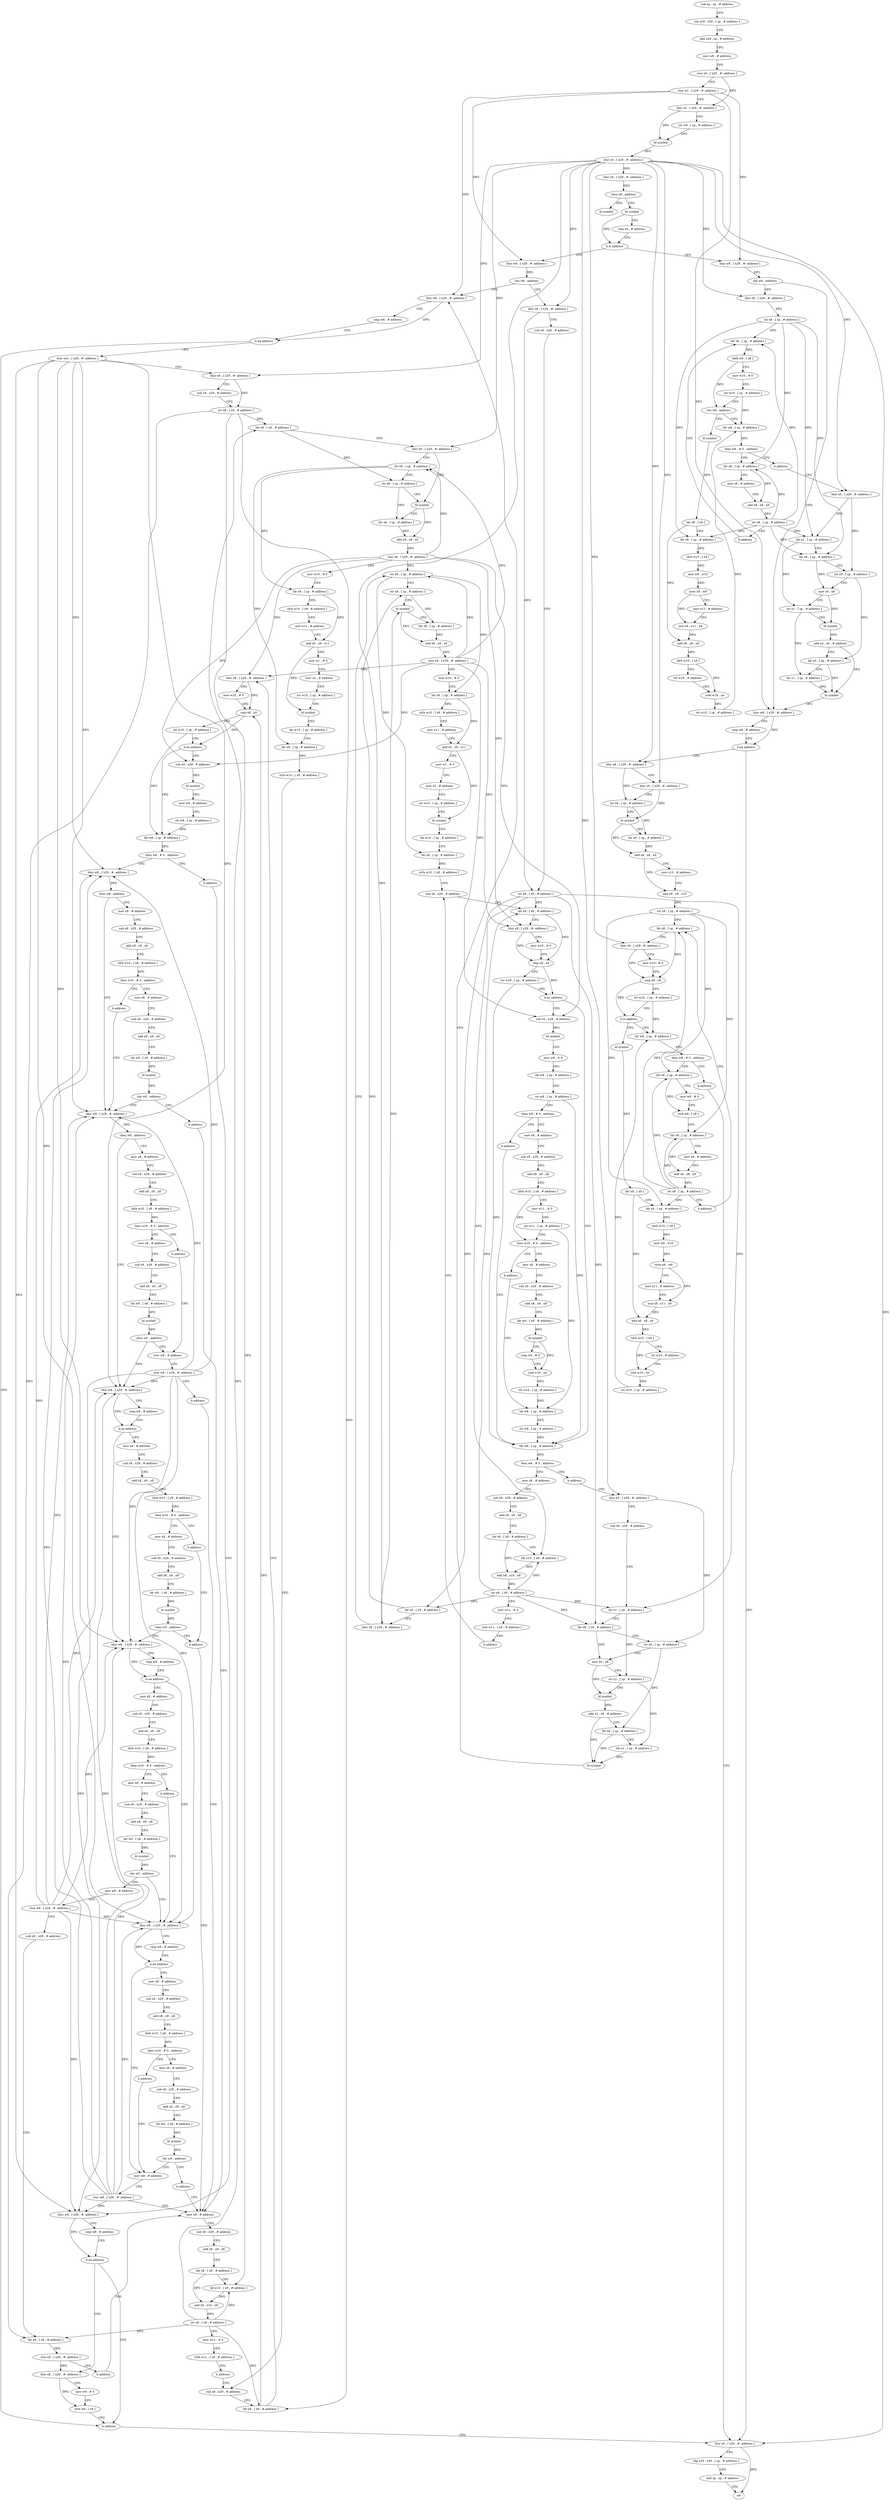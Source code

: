digraph "func" {
"4301944" [label = "sub sp , sp , # address" ]
"4301948" [label = "stp x29 , x30 , [ sp , # address ]" ]
"4301952" [label = "add x29 , sp , # address" ]
"4301956" [label = "mov w8 , # address" ]
"4301960" [label = "stur x0 , [ x29 , #- address ]" ]
"4301964" [label = "stur w1 , [ x29 , #- address ]" ]
"4301968" [label = "ldur x0 , [ x29 , #- address ]" ]
"4301972" [label = "str w8 , [ sp , # address ]" ]
"4301976" [label = "bl symbol" ]
"4301980" [label = "stur x0 , [ x29 , #- address ]" ]
"4301984" [label = "ldur x9 , [ x29 , #- address ]" ]
"4301988" [label = "cbnz x9 , address" ]
"4301996" [label = "bl symbol" ]
"4301992" [label = "bl symbol" ]
"4302000" [label = "cmp x0 , # address" ]
"4302004" [label = "b.ls address" ]
"4302916" [label = "ldur w8 , [ x29 , #- address ]" ]
"4302008" [label = "ldur w8 , [ x29 , #- address ]" ]
"4302920" [label = "cbz w8 , address" ]
"4303080" [label = "ldur w8 , [ x29 , #- address ]" ]
"4302924" [label = "ldur x8 , [ x29 , #- address ]" ]
"4302012" [label = "cbz w8 , address" ]
"4302336" [label = "ldur w8 , [ x29 , #- address ]" ]
"4302016" [label = "ldur x8 , [ x29 , #- address ]" ]
"4303084" [label = "cmp w8 , # address" ]
"4303088" [label = "b.eq address" ]
"4303248" [label = "ldur x0 , [ x29 , #- address ]" ]
"4303092" [label = "ldur x8 , [ x29 , #- address ]" ]
"4302928" [label = "str x8 , [ sp , # address ]" ]
"4302932" [label = "ldr x8 , [ sp , # address ]" ]
"4302340" [label = "cmp w8 , # address" ]
"4302344" [label = "b.eq address" ]
"4302912" [label = "b address" ]
"4302348" [label = "stur wzr , [ x29 , #- address ]" ]
"4302020" [label = "sub x9 , x29 , # address" ]
"4302024" [label = "str x8 , [ x9 , # address ]" ]
"4302028" [label = "ldr x8 , [ x9 , # address ]" ]
"4302032" [label = "ldur x0 , [ x29 , #- address ]" ]
"4302036" [label = "str x9 , [ sp , # address ]" ]
"4302040" [label = "str x8 , [ sp , # address ]" ]
"4302044" [label = "bl symbol" ]
"4302048" [label = "ldr x8 , [ sp , # address ]" ]
"4302052" [label = "add x9 , x8 , x0" ]
"4302056" [label = "stur x9 , [ x29 , #- address ]" ]
"4302060" [label = "mov w10 , # 0" ]
"4302064" [label = "ldr x9 , [ sp , # address ]" ]
"4302068" [label = "strb w10 , [ x9 , # address ]" ]
"4302072" [label = "mov x11 , # address" ]
"4302076" [label = "add x0 , x9 , x11" ]
"4302080" [label = "mov w1 , # 0" ]
"4302084" [label = "mov x2 , # address" ]
"4302088" [label = "str w10 , [ sp , # address ]" ]
"4302092" [label = "bl symbol" ]
"4302096" [label = "ldr w10 , [ sp , # address ]" ]
"4302100" [label = "ldr x8 , [ sp , # address ]" ]
"4302104" [label = "strb w10 , [ x8 , # address ]" ]
"4302108" [label = "sub x8 , x29 , # address" ]
"4303252" [label = "ldp x29 , x30 , [ sp , # address ]" ]
"4303256" [label = "add sp , sp , # address" ]
"4303260" [label = "ret" ]
"4303096" [label = "ldur x0 , [ x29 , #- address ]" ]
"4303100" [label = "str x8 , [ sp , # address ]" ]
"4303104" [label = "bl symbol" ]
"4303108" [label = "ldr x8 , [ sp , # address ]" ]
"4303112" [label = "add x9 , x8 , x0" ]
"4303116" [label = "mov x10 , # address" ]
"4303120" [label = "add x9 , x9 , x10" ]
"4303124" [label = "str x9 , [ sp , # address ]" ]
"4303128" [label = "ldr x8 , [ sp , # address ]" ]
"4303004" [label = "ldr w8 , [ sp , # address ]" ]
"4303008" [label = "tbnz w8 , # 0 , address" ]
"4303016" [label = "ldr x8 , [ sp , # address ]" ]
"4303012" [label = "b address" ]
"4302952" [label = "bl symbol" ]
"4302956" [label = "ldr x8 , [ x0 ]" ]
"4302960" [label = "ldr x9 , [ sp , # address ]" ]
"4302964" [label = "ldrb w10 , [ x9 ]" ]
"4302968" [label = "mov w9 , w10" ]
"4302972" [label = "sxtw x9 , w9" ]
"4302976" [label = "mov x11 , # address" ]
"4302980" [label = "mul x9 , x11 , x9" ]
"4302984" [label = "add x8 , x8 , x9" ]
"4302988" [label = "ldrh w10 , [ x8 ]" ]
"4302992" [label = "tst w10 , # address" ]
"4302996" [label = "cset w10 , ne" ]
"4303000" [label = "str w10 , [ sp , # address ]" ]
"4302352" [label = "ldur x8 , [ x29 , #- address ]" ]
"4302356" [label = "sub x9 , x29 , # address" ]
"4302360" [label = "str x8 , [ x9 , # address ]" ]
"4302364" [label = "ldr x8 , [ x9 , # address ]" ]
"4302368" [label = "ldur x0 , [ x29 , #- address ]" ]
"4302372" [label = "str x9 , [ sp , # address ]" ]
"4302376" [label = "str x8 , [ sp , # address ]" ]
"4302380" [label = "bl symbol" ]
"4302384" [label = "ldr x8 , [ sp , # address ]" ]
"4302388" [label = "add x9 , x8 , x0" ]
"4302392" [label = "stur x9 , [ x29 , #- address ]" ]
"4302396" [label = "mov w10 , # 0" ]
"4302400" [label = "ldr x9 , [ sp , # address ]" ]
"4302404" [label = "strb w10 , [ x9 , # address ]" ]
"4302408" [label = "mov x11 , # address" ]
"4302412" [label = "add x0 , x9 , x11" ]
"4302416" [label = "mov w1 , # 0" ]
"4302420" [label = "mov x2 , # address" ]
"4302424" [label = "str w10 , [ sp , # address ]" ]
"4302428" [label = "bl symbol" ]
"4302432" [label = "ldr w10 , [ sp , # address ]" ]
"4302436" [label = "ldr x8 , [ sp , # address ]" ]
"4302440" [label = "strb w10 , [ x8 , # address ]" ]
"4302444" [label = "sub x8 , x29 , # address" ]
"4302236" [label = "ldr w8 , [ sp , # address ]" ]
"4302240" [label = "tbnz w8 , # 0 , address" ]
"4302248" [label = "mov x8 , # address" ]
"4302244" [label = "b address" ]
"4302136" [label = "sub x0 , x29 , # address" ]
"4302140" [label = "bl symbol" ]
"4302144" [label = "mov w8 , # 0" ]
"4302148" [label = "ldr w9 , [ sp , # address ]" ]
"4302152" [label = "str w8 , [ sp , # address ]" ]
"4302156" [label = "tbnz w9 , # 0 , address" ]
"4302164" [label = "mov x8 , # address" ]
"4302160" [label = "b address" ]
"4303204" [label = "ldr w8 , [ sp , # address ]" ]
"4303208" [label = "tbnz w8 , # 0 , address" ]
"4303216" [label = "ldr x8 , [ sp , # address ]" ]
"4303212" [label = "b address" ]
"4303152" [label = "bl symbol" ]
"4303156" [label = "ldr x8 , [ x0 ]" ]
"4303160" [label = "ldr x9 , [ sp , # address ]" ]
"4303164" [label = "ldrb w10 , [ x9 ]" ]
"4303168" [label = "mov w9 , w10" ]
"4303172" [label = "sxtw x9 , w9" ]
"4303176" [label = "mov x11 , # address" ]
"4303180" [label = "mul x9 , x11 , x9" ]
"4303184" [label = "add x8 , x8 , x9" ]
"4303188" [label = "ldrh w10 , [ x8 ]" ]
"4303192" [label = "tst w10 , # address" ]
"4303196" [label = "cset w10 , ne" ]
"4303200" [label = "str w10 , [ sp , # address ]" ]
"4303020" [label = "mov x9 , # address" ]
"4303024" [label = "add x8 , x8 , x9" ]
"4303028" [label = "str x8 , [ sp , # address ]" ]
"4303032" [label = "b address" ]
"4303036" [label = "ldur x0 , [ x29 , #- address ]" ]
"4302488" [label = "ldr w8 , [ sp , # address ]" ]
"4302492" [label = "tbnz w8 , # 0 , address" ]
"4302500" [label = "ldur w8 , [ x29 , #- address ]" ]
"4302496" [label = "b address" ]
"4302472" [label = "sub x0 , x29 , # address" ]
"4302476" [label = "bl symbol" ]
"4302480" [label = "mov w8 , # address" ]
"4302484" [label = "str w8 , [ sp , # address ]" ]
"4302252" [label = "sub x9 , x29 , # address" ]
"4302256" [label = "add x8 , x9 , x8" ]
"4302260" [label = "ldr x8 , [ x8 , # address ]" ]
"4302264" [label = "ldr x10 , [ x9 , # address ]" ]
"4302268" [label = "add x8 , x10 , x8" ]
"4302272" [label = "str x8 , [ x9 , # address ]" ]
"4302276" [label = "mov w11 , # 0" ]
"4302280" [label = "strb w11 , [ x9 , # address ]" ]
"4302284" [label = "b address" ]
"4302288" [label = "ldur x0 , [ x29 , #- address ]" ]
"4302168" [label = "sub x9 , x29 , # address" ]
"4302172" [label = "add x8 , x9 , x8" ]
"4302176" [label = "ldrb w10 , [ x8 , # address ]" ]
"4302180" [label = "mov w11 , # 0" ]
"4302184" [label = "str w11 , [ sp , # address ]" ]
"4302188" [label = "tbnz w10 , # 0 , address" ]
"4302196" [label = "mov x8 , # address" ]
"4302192" [label = "b address" ]
"4303220" [label = "mov w9 , # 0" ]
"4303224" [label = "strb w9 , [ x8 ]" ]
"4303228" [label = "ldr x8 , [ sp , # address ]" ]
"4303232" [label = "mov x9 , # address" ]
"4303236" [label = "add x8 , x8 , x9" ]
"4303240" [label = "str x8 , [ sp , # address ]" ]
"4303244" [label = "b address" ]
"4302936" [label = "ldrb w9 , [ x8 ]" ]
"4302940" [label = "mov w10 , # 0" ]
"4302944" [label = "str w10 , [ sp , # address ]" ]
"4302948" [label = "cbz w9 , address" ]
"4303040" [label = "ldr x1 , [ sp , # address ]" ]
"4303044" [label = "ldr x8 , [ sp , # address ]" ]
"4303048" [label = "str x0 , [ sp , # address ]" ]
"4303052" [label = "mov x0 , x8" ]
"4303056" [label = "str x1 , [ sp , # address ]" ]
"4303060" [label = "bl symbol" ]
"4303064" [label = "add x2 , x0 , # address" ]
"4303068" [label = "ldr x0 , [ sp , # address ]" ]
"4303072" [label = "ldr x1 , [ sp , # address ]" ]
"4303076" [label = "bl symbol" ]
"4302504" [label = "cbnz w8 , address" ]
"4302560" [label = "ldur w8 , [ x29 , #- address ]" ]
"4302508" [label = "mov x8 , # address" ]
"4302888" [label = "ldur w8 , [ x29 , #- address ]" ]
"4302112" [label = "ldr x8 , [ x8 , # address ]" ]
"4302116" [label = "ldur x9 , [ x29 , #- address ]" ]
"4302120" [label = "mov w10 , # 0" ]
"4302124" [label = "cmp x8 , x9" ]
"4302128" [label = "str w10 , [ sp , # address ]" ]
"4302132" [label = "b.hs address" ]
"4302292" [label = "sub x8 , x29 , # address" ]
"4302296" [label = "ldr x1 , [ x8 , # address ]" ]
"4302300" [label = "ldr x8 , [ x8 , # address ]" ]
"4302304" [label = "str x0 , [ sp , # address ]" ]
"4302308" [label = "mov x0 , x8" ]
"4302312" [label = "str x1 , [ sp , # address ]" ]
"4302316" [label = "bl symbol" ]
"4302320" [label = "add x2 , x0 , # address" ]
"4302324" [label = "ldr x0 , [ sp , # address ]" ]
"4302328" [label = "ldr x1 , [ sp , # address ]" ]
"4302332" [label = "bl symbol" ]
"4302200" [label = "sub x9 , x29 , # address" ]
"4302204" [label = "add x8 , x9 , x8" ]
"4302208" [label = "ldr w0 , [ x8 , # address ]" ]
"4302212" [label = "bl symbol" ]
"4302216" [label = "cmp w0 , # 0" ]
"4302220" [label = "cset w10 , ne" ]
"4302224" [label = "str w10 , [ sp , # address ]" ]
"4302228" [label = "ldr w8 , [ sp , # address ]" ]
"4303132" [label = "ldur x9 , [ x29 , #- address ]" ]
"4303136" [label = "mov w10 , # 0" ]
"4303140" [label = "cmp x8 , x9" ]
"4303144" [label = "str w10 , [ sp , # address ]" ]
"4303148" [label = "b.lo address" ]
"4302564" [label = "cbnz w8 , address" ]
"4302628" [label = "ldur w8 , [ x29 , #- address ]" ]
"4302568" [label = "mov x8 , # address" ]
"4302512" [label = "sub x9 , x29 , # address" ]
"4302516" [label = "add x8 , x9 , x8" ]
"4302520" [label = "ldrb w10 , [ x8 , # address ]" ]
"4302524" [label = "tbnz w10 , # 0 , address" ]
"4302532" [label = "mov x8 , # address" ]
"4302528" [label = "b address" ]
"4302892" [label = "cmp w8 , # address" ]
"4302896" [label = "b.ne address" ]
"4302900" [label = "ldur x8 , [ x29 , #- address ]" ]
"4302232" [label = "str w8 , [ sp , # address ]" ]
"4302632" [label = "cmp w8 , # address" ]
"4302636" [label = "b.ne address" ]
"4302692" [label = "ldur w8 , [ x29 , #- address ]" ]
"4302640" [label = "mov x8 , # address" ]
"4302572" [label = "sub x9 , x29 , # address" ]
"4302576" [label = "add x8 , x9 , x8" ]
"4302580" [label = "ldrb w10 , [ x8 , # address ]" ]
"4302584" [label = "tbnz w10 , # 0 , address" ]
"4302592" [label = "mov x8 , # address" ]
"4302588" [label = "b address" ]
"4302536" [label = "sub x9 , x29 , # address" ]
"4302540" [label = "add x8 , x9 , x8" ]
"4302544" [label = "ldr w0 , [ x8 , # address ]" ]
"4302548" [label = "bl symbol" ]
"4302552" [label = "cbz w0 , address" ]
"4302556" [label = "b address" ]
"4302904" [label = "mov w9 , # 0" ]
"4302908" [label = "strb w9 , [ x8 ]" ]
"4302696" [label = "cmp w8 , # address" ]
"4302700" [label = "b.ne address" ]
"4302776" [label = "ldur w8 , [ x29 , #- address ]" ]
"4302704" [label = "mov x8 , # address" ]
"4302644" [label = "sub x9 , x29 , # address" ]
"4302648" [label = "add x8 , x9 , x8" ]
"4302652" [label = "ldrb w10 , [ x8 , # address ]" ]
"4302656" [label = "tbnz w10 , # 0 , address" ]
"4302664" [label = "mov x8 , # address" ]
"4302660" [label = "b address" ]
"4302596" [label = "sub x9 , x29 , # address" ]
"4302600" [label = "add x8 , x9 , x8" ]
"4302604" [label = "ldr w0 , [ x8 , # address ]" ]
"4302608" [label = "bl symbol" ]
"4302612" [label = "cbnz w0 , address" ]
"4302616" [label = "mov w8 , # address" ]
"4302848" [label = "mov x8 , # address" ]
"4302780" [label = "cmp w8 , # address" ]
"4302784" [label = "b.ne address" ]
"4302840" [label = "mov w8 , # address" ]
"4302788" [label = "mov x8 , # address" ]
"4302708" [label = "sub x9 , x29 , # address" ]
"4302712" [label = "add x8 , x9 , x8" ]
"4302716" [label = "ldrb w10 , [ x8 , # address ]" ]
"4302720" [label = "tbnz w10 , # 0 , address" ]
"4302728" [label = "mov x8 , # address" ]
"4302724" [label = "b address" ]
"4302668" [label = "sub x9 , x29 , # address" ]
"4302672" [label = "add x8 , x9 , x8" ]
"4302676" [label = "ldr w0 , [ x8 , # address ]" ]
"4302680" [label = "bl symbol" ]
"4302684" [label = "cbnz w0 , address" ]
"4302688" [label = "b address" ]
"4302620" [label = "stur w8 , [ x29 , #- address ]" ]
"4302624" [label = "b address" ]
"4302852" [label = "sub x9 , x29 , # address" ]
"4302856" [label = "add x8 , x9 , x8" ]
"4302860" [label = "ldr x8 , [ x8 , # address ]" ]
"4302864" [label = "ldr x10 , [ x9 , # address ]" ]
"4302868" [label = "add x8 , x10 , x8" ]
"4302872" [label = "str x8 , [ x9 , # address ]" ]
"4302876" [label = "mov w11 , # 0" ]
"4302880" [label = "strb w11 , [ x9 , # address ]" ]
"4302884" [label = "b address" ]
"4302844" [label = "stur w8 , [ x29 , #- address ]" ]
"4302792" [label = "sub x9 , x29 , # address" ]
"4302796" [label = "add x8 , x9 , x8" ]
"4302800" [label = "ldrb w10 , [ x8 , # address ]" ]
"4302804" [label = "tbnz w10 , # 0 , address" ]
"4302812" [label = "mov x8 , # address" ]
"4302808" [label = "b address" ]
"4302732" [label = "sub x9 , x29 , # address" ]
"4302736" [label = "add x8 , x9 , x8" ]
"4302740" [label = "ldr w0 , [ x8 , # address ]" ]
"4302744" [label = "bl symbol" ]
"4302748" [label = "cbz w0 , address" ]
"4302752" [label = "mov w8 , # address" ]
"4302448" [label = "ldr x8 , [ x8 , # address ]" ]
"4302452" [label = "ldur x9 , [ x29 , #- address ]" ]
"4302456" [label = "mov w10 , # 0" ]
"4302460" [label = "cmp x8 , x9" ]
"4302464" [label = "str w10 , [ sp , # address ]" ]
"4302468" [label = "b.hs address" ]
"4302816" [label = "sub x9 , x29 , # address" ]
"4302820" [label = "add x8 , x9 , x8" ]
"4302824" [label = "ldr w0 , [ x8 , # address ]" ]
"4302828" [label = "bl symbol" ]
"4302832" [label = "cbz w0 , address" ]
"4302836" [label = "b address" ]
"4302756" [label = "stur w8 , [ x29 , #- address ]" ]
"4302760" [label = "sub x9 , x29 , # address" ]
"4302764" [label = "ldr x9 , [ x9 , # address ]" ]
"4302768" [label = "stur x9 , [ x29 , #- address ]" ]
"4302772" [label = "b address" ]
"4301944" -> "4301948" [ label = "CFG" ]
"4301948" -> "4301952" [ label = "CFG" ]
"4301952" -> "4301956" [ label = "CFG" ]
"4301956" -> "4301960" [ label = "CFG" ]
"4301960" -> "4301964" [ label = "CFG" ]
"4301960" -> "4301968" [ label = "DFG" ]
"4301964" -> "4301968" [ label = "CFG" ]
"4301964" -> "4302916" [ label = "DFG" ]
"4301964" -> "4302008" [ label = "DFG" ]
"4301964" -> "4303080" [ label = "DFG" ]
"4301964" -> "4302336" [ label = "DFG" ]
"4301968" -> "4301972" [ label = "CFG" ]
"4301968" -> "4301976" [ label = "DFG" ]
"4301972" -> "4301976" [ label = "CFG" ]
"4301976" -> "4301980" [ label = "DFG" ]
"4301980" -> "4301984" [ label = "DFG" ]
"4301980" -> "4302924" [ label = "DFG" ]
"4301980" -> "4302016" [ label = "DFG" ]
"4301980" -> "4302032" [ label = "DFG" ]
"4301980" -> "4303248" [ label = "DFG" ]
"4301980" -> "4303092" [ label = "DFG" ]
"4301980" -> "4303096" [ label = "DFG" ]
"4301980" -> "4302352" [ label = "DFG" ]
"4301980" -> "4302368" [ label = "DFG" ]
"4301980" -> "4303132" [ label = "DFG" ]
"4301980" -> "4303036" [ label = "DFG" ]
"4301980" -> "4302288" [ label = "DFG" ]
"4301984" -> "4301988" [ label = "DFG" ]
"4301988" -> "4301996" [ label = "CFG" ]
"4301988" -> "4301992" [ label = "CFG" ]
"4301996" -> "4302000" [ label = "CFG" ]
"4301996" -> "4302004" [ label = "DFG" ]
"4302000" -> "4302004" [ label = "CFG" ]
"4302004" -> "4302916" [ label = "CFG" ]
"4302004" -> "4302008" [ label = "CFG" ]
"4302916" -> "4302920" [ label = "DFG" ]
"4302008" -> "4302012" [ label = "DFG" ]
"4302920" -> "4303080" [ label = "CFG" ]
"4302920" -> "4302924" [ label = "CFG" ]
"4303080" -> "4303084" [ label = "CFG" ]
"4303080" -> "4303088" [ label = "DFG" ]
"4302924" -> "4302928" [ label = "DFG" ]
"4302012" -> "4302336" [ label = "CFG" ]
"4302012" -> "4302016" [ label = "CFG" ]
"4302336" -> "4302340" [ label = "CFG" ]
"4302336" -> "4302344" [ label = "DFG" ]
"4302016" -> "4302020" [ label = "CFG" ]
"4302016" -> "4302024" [ label = "DFG" ]
"4303084" -> "4303088" [ label = "CFG" ]
"4303088" -> "4303248" [ label = "CFG" ]
"4303088" -> "4303092" [ label = "CFG" ]
"4303248" -> "4303252" [ label = "CFG" ]
"4303248" -> "4303260" [ label = "DFG" ]
"4303092" -> "4303096" [ label = "CFG" ]
"4303092" -> "4303100" [ label = "DFG" ]
"4302928" -> "4302932" [ label = "DFG" ]
"4302928" -> "4302960" [ label = "DFG" ]
"4302928" -> "4303016" [ label = "DFG" ]
"4302928" -> "4303040" [ label = "DFG" ]
"4302928" -> "4303044" [ label = "DFG" ]
"4302932" -> "4302936" [ label = "DFG" ]
"4302340" -> "4302344" [ label = "CFG" ]
"4302344" -> "4302912" [ label = "CFG" ]
"4302344" -> "4302348" [ label = "CFG" ]
"4302912" -> "4303248" [ label = "CFG" ]
"4302348" -> "4302352" [ label = "CFG" ]
"4302348" -> "4302500" [ label = "DFG" ]
"4302348" -> "4302560" [ label = "DFG" ]
"4302348" -> "4302888" [ label = "DFG" ]
"4302348" -> "4302628" [ label = "DFG" ]
"4302348" -> "4302692" [ label = "DFG" ]
"4302348" -> "4302776" [ label = "DFG" ]
"4302020" -> "4302024" [ label = "CFG" ]
"4302024" -> "4302028" [ label = "DFG" ]
"4302024" -> "4302112" [ label = "DFG" ]
"4302024" -> "4302264" [ label = "DFG" ]
"4302024" -> "4302296" [ label = "DFG" ]
"4302024" -> "4302300" [ label = "DFG" ]
"4302028" -> "4302032" [ label = "CFG" ]
"4302028" -> "4302040" [ label = "DFG" ]
"4302032" -> "4302036" [ label = "CFG" ]
"4302032" -> "4302044" [ label = "DFG" ]
"4302036" -> "4302040" [ label = "CFG" ]
"4302036" -> "4302064" [ label = "DFG" ]
"4302036" -> "4302100" [ label = "DFG" ]
"4302040" -> "4302044" [ label = "CFG" ]
"4302040" -> "4302048" [ label = "DFG" ]
"4302044" -> "4302048" [ label = "CFG" ]
"4302044" -> "4302052" [ label = "DFG" ]
"4302048" -> "4302052" [ label = "DFG" ]
"4302052" -> "4302056" [ label = "DFG" ]
"4302056" -> "4302060" [ label = "CFG" ]
"4302056" -> "4302036" [ label = "DFG" ]
"4302056" -> "4302116" [ label = "DFG" ]
"4302056" -> "4302452" [ label = "DFG" ]
"4302056" -> "4302372" [ label = "DFG" ]
"4302056" -> "4302136" [ label = "DFG" ]
"4302056" -> "4302472" [ label = "DFG" ]
"4302060" -> "4302064" [ label = "CFG" ]
"4302064" -> "4302068" [ label = "DFG" ]
"4302064" -> "4302076" [ label = "DFG" ]
"4302068" -> "4302072" [ label = "CFG" ]
"4302072" -> "4302076" [ label = "CFG" ]
"4302076" -> "4302080" [ label = "CFG" ]
"4302076" -> "4302092" [ label = "DFG" ]
"4302080" -> "4302084" [ label = "CFG" ]
"4302084" -> "4302088" [ label = "CFG" ]
"4302088" -> "4302092" [ label = "CFG" ]
"4302092" -> "4302096" [ label = "CFG" ]
"4302096" -> "4302100" [ label = "CFG" ]
"4302100" -> "4302104" [ label = "DFG" ]
"4302104" -> "4302108" [ label = "CFG" ]
"4302108" -> "4302112" [ label = "CFG" ]
"4303252" -> "4303256" [ label = "CFG" ]
"4303256" -> "4303260" [ label = "CFG" ]
"4303096" -> "4303100" [ label = "CFG" ]
"4303096" -> "4303104" [ label = "DFG" ]
"4303100" -> "4303104" [ label = "CFG" ]
"4303100" -> "4303108" [ label = "DFG" ]
"4303104" -> "4303108" [ label = "CFG" ]
"4303104" -> "4303112" [ label = "DFG" ]
"4303108" -> "4303112" [ label = "DFG" ]
"4303112" -> "4303116" [ label = "CFG" ]
"4303112" -> "4303120" [ label = "DFG" ]
"4303116" -> "4303120" [ label = "CFG" ]
"4303120" -> "4303124" [ label = "DFG" ]
"4303124" -> "4303128" [ label = "DFG" ]
"4303124" -> "4303160" [ label = "DFG" ]
"4303124" -> "4303216" [ label = "DFG" ]
"4303124" -> "4303228" [ label = "DFG" ]
"4303128" -> "4303132" [ label = "CFG" ]
"4303128" -> "4303140" [ label = "DFG" ]
"4303004" -> "4303008" [ label = "DFG" ]
"4303008" -> "4303016" [ label = "CFG" ]
"4303008" -> "4303012" [ label = "CFG" ]
"4303016" -> "4303020" [ label = "CFG" ]
"4303016" -> "4303024" [ label = "DFG" ]
"4303012" -> "4303036" [ label = "CFG" ]
"4302952" -> "4302956" [ label = "DFG" ]
"4302956" -> "4302960" [ label = "CFG" ]
"4302956" -> "4302984" [ label = "DFG" ]
"4302960" -> "4302964" [ label = "DFG" ]
"4302964" -> "4302968" [ label = "DFG" ]
"4302968" -> "4302972" [ label = "DFG" ]
"4302972" -> "4302976" [ label = "CFG" ]
"4302972" -> "4302980" [ label = "DFG" ]
"4302976" -> "4302980" [ label = "CFG" ]
"4302980" -> "4302984" [ label = "DFG" ]
"4302984" -> "4302988" [ label = "DFG" ]
"4302988" -> "4302992" [ label = "CFG" ]
"4302988" -> "4302996" [ label = "DFG" ]
"4302992" -> "4302996" [ label = "CFG" ]
"4302996" -> "4303000" [ label = "DFG" ]
"4303000" -> "4303004" [ label = "DFG" ]
"4302352" -> "4302356" [ label = "CFG" ]
"4302352" -> "4302360" [ label = "DFG" ]
"4302356" -> "4302360" [ label = "CFG" ]
"4302360" -> "4302364" [ label = "DFG" ]
"4302360" -> "4302448" [ label = "DFG" ]
"4302360" -> "4302864" [ label = "DFG" ]
"4302360" -> "4302764" [ label = "DFG" ]
"4302364" -> "4302368" [ label = "CFG" ]
"4302364" -> "4302376" [ label = "DFG" ]
"4302368" -> "4302372" [ label = "CFG" ]
"4302368" -> "4302380" [ label = "DFG" ]
"4302372" -> "4302376" [ label = "CFG" ]
"4302372" -> "4302400" [ label = "DFG" ]
"4302372" -> "4302436" [ label = "DFG" ]
"4302376" -> "4302380" [ label = "CFG" ]
"4302376" -> "4302384" [ label = "DFG" ]
"4302380" -> "4302384" [ label = "CFG" ]
"4302380" -> "4302388" [ label = "DFG" ]
"4302384" -> "4302388" [ label = "DFG" ]
"4302388" -> "4302392" [ label = "DFG" ]
"4302392" -> "4302396" [ label = "CFG" ]
"4302392" -> "4302036" [ label = "DFG" ]
"4302392" -> "4302372" [ label = "DFG" ]
"4302392" -> "4302116" [ label = "DFG" ]
"4302392" -> "4302452" [ label = "DFG" ]
"4302392" -> "4302136" [ label = "DFG" ]
"4302392" -> "4302472" [ label = "DFG" ]
"4302396" -> "4302400" [ label = "CFG" ]
"4302400" -> "4302404" [ label = "DFG" ]
"4302400" -> "4302412" [ label = "DFG" ]
"4302404" -> "4302408" [ label = "CFG" ]
"4302408" -> "4302412" [ label = "CFG" ]
"4302412" -> "4302416" [ label = "CFG" ]
"4302412" -> "4302428" [ label = "DFG" ]
"4302416" -> "4302420" [ label = "CFG" ]
"4302420" -> "4302424" [ label = "CFG" ]
"4302424" -> "4302428" [ label = "CFG" ]
"4302428" -> "4302432" [ label = "CFG" ]
"4302432" -> "4302436" [ label = "CFG" ]
"4302436" -> "4302440" [ label = "DFG" ]
"4302440" -> "4302444" [ label = "CFG" ]
"4302444" -> "4302448" [ label = "CFG" ]
"4302236" -> "4302240" [ label = "DFG" ]
"4302240" -> "4302248" [ label = "CFG" ]
"4302240" -> "4302244" [ label = "CFG" ]
"4302248" -> "4302252" [ label = "CFG" ]
"4302244" -> "4302288" [ label = "CFG" ]
"4302136" -> "4302140" [ label = "DFG" ]
"4302140" -> "4302144" [ label = "CFG" ]
"4302144" -> "4302148" [ label = "CFG" ]
"4302148" -> "4302152" [ label = "CFG" ]
"4302152" -> "4302156" [ label = "CFG" ]
"4302152" -> "4302236" [ label = "DFG" ]
"4302156" -> "4302164" [ label = "CFG" ]
"4302156" -> "4302160" [ label = "CFG" ]
"4302164" -> "4302168" [ label = "CFG" ]
"4302160" -> "4302236" [ label = "CFG" ]
"4303204" -> "4303208" [ label = "DFG" ]
"4303208" -> "4303216" [ label = "CFG" ]
"4303208" -> "4303212" [ label = "CFG" ]
"4303216" -> "4303220" [ label = "CFG" ]
"4303216" -> "4303224" [ label = "DFG" ]
"4303212" -> "4303248" [ label = "CFG" ]
"4303152" -> "4303156" [ label = "DFG" ]
"4303156" -> "4303160" [ label = "CFG" ]
"4303156" -> "4303184" [ label = "DFG" ]
"4303160" -> "4303164" [ label = "DFG" ]
"4303164" -> "4303168" [ label = "DFG" ]
"4303168" -> "4303172" [ label = "DFG" ]
"4303172" -> "4303176" [ label = "CFG" ]
"4303172" -> "4303180" [ label = "DFG" ]
"4303176" -> "4303180" [ label = "CFG" ]
"4303180" -> "4303184" [ label = "DFG" ]
"4303184" -> "4303188" [ label = "DFG" ]
"4303188" -> "4303192" [ label = "CFG" ]
"4303188" -> "4303196" [ label = "DFG" ]
"4303192" -> "4303196" [ label = "CFG" ]
"4303196" -> "4303200" [ label = "DFG" ]
"4303200" -> "4303204" [ label = "DFG" ]
"4303020" -> "4303024" [ label = "CFG" ]
"4303024" -> "4303028" [ label = "DFG" ]
"4303028" -> "4303032" [ label = "CFG" ]
"4303028" -> "4302932" [ label = "DFG" ]
"4303028" -> "4302960" [ label = "DFG" ]
"4303028" -> "4303016" [ label = "DFG" ]
"4303028" -> "4303040" [ label = "DFG" ]
"4303028" -> "4303044" [ label = "DFG" ]
"4303032" -> "4302932" [ label = "CFG" ]
"4303036" -> "4303040" [ label = "CFG" ]
"4303036" -> "4303048" [ label = "DFG" ]
"4302488" -> "4302492" [ label = "DFG" ]
"4302492" -> "4302500" [ label = "CFG" ]
"4302492" -> "4302496" [ label = "CFG" ]
"4302500" -> "4302504" [ label = "DFG" ]
"4302496" -> "4302888" [ label = "CFG" ]
"4302472" -> "4302476" [ label = "DFG" ]
"4302476" -> "4302480" [ label = "CFG" ]
"4302480" -> "4302484" [ label = "CFG" ]
"4302484" -> "4302488" [ label = "DFG" ]
"4302252" -> "4302256" [ label = "CFG" ]
"4302256" -> "4302260" [ label = "CFG" ]
"4302260" -> "4302264" [ label = "CFG" ]
"4302260" -> "4302268" [ label = "DFG" ]
"4302264" -> "4302268" [ label = "DFG" ]
"4302268" -> "4302272" [ label = "DFG" ]
"4302272" -> "4302276" [ label = "CFG" ]
"4302272" -> "4302028" [ label = "DFG" ]
"4302272" -> "4302112" [ label = "DFG" ]
"4302272" -> "4302264" [ label = "DFG" ]
"4302272" -> "4302296" [ label = "DFG" ]
"4302272" -> "4302300" [ label = "DFG" ]
"4302276" -> "4302280" [ label = "CFG" ]
"4302280" -> "4302284" [ label = "CFG" ]
"4302284" -> "4302108" [ label = "CFG" ]
"4302288" -> "4302292" [ label = "CFG" ]
"4302288" -> "4302304" [ label = "DFG" ]
"4302168" -> "4302172" [ label = "CFG" ]
"4302172" -> "4302176" [ label = "CFG" ]
"4302176" -> "4302180" [ label = "CFG" ]
"4302176" -> "4302188" [ label = "DFG" ]
"4302180" -> "4302184" [ label = "CFG" ]
"4302184" -> "4302188" [ label = "CFG" ]
"4302184" -> "4302228" [ label = "DFG" ]
"4302188" -> "4302196" [ label = "CFG" ]
"4302188" -> "4302192" [ label = "CFG" ]
"4302196" -> "4302200" [ label = "CFG" ]
"4302192" -> "4302228" [ label = "CFG" ]
"4303220" -> "4303224" [ label = "CFG" ]
"4303224" -> "4303228" [ label = "CFG" ]
"4303228" -> "4303232" [ label = "CFG" ]
"4303228" -> "4303236" [ label = "DFG" ]
"4303232" -> "4303236" [ label = "CFG" ]
"4303236" -> "4303240" [ label = "DFG" ]
"4303240" -> "4303244" [ label = "CFG" ]
"4303240" -> "4303128" [ label = "DFG" ]
"4303240" -> "4303160" [ label = "DFG" ]
"4303240" -> "4303216" [ label = "DFG" ]
"4303240" -> "4303228" [ label = "DFG" ]
"4303244" -> "4303128" [ label = "CFG" ]
"4302936" -> "4302940" [ label = "CFG" ]
"4302936" -> "4302948" [ label = "DFG" ]
"4302940" -> "4302944" [ label = "CFG" ]
"4302944" -> "4302948" [ label = "CFG" ]
"4302944" -> "4303004" [ label = "DFG" ]
"4302948" -> "4303004" [ label = "CFG" ]
"4302948" -> "4302952" [ label = "CFG" ]
"4303040" -> "4303044" [ label = "CFG" ]
"4303040" -> "4303056" [ label = "DFG" ]
"4303044" -> "4303048" [ label = "CFG" ]
"4303044" -> "4303052" [ label = "DFG" ]
"4303048" -> "4303052" [ label = "CFG" ]
"4303048" -> "4303068" [ label = "DFG" ]
"4303052" -> "4303056" [ label = "CFG" ]
"4303052" -> "4303060" [ label = "DFG" ]
"4303056" -> "4303060" [ label = "CFG" ]
"4303056" -> "4303072" [ label = "DFG" ]
"4303060" -> "4303064" [ label = "DFG" ]
"4303064" -> "4303068" [ label = "CFG" ]
"4303064" -> "4303076" [ label = "DFG" ]
"4303068" -> "4303072" [ label = "CFG" ]
"4303068" -> "4303076" [ label = "DFG" ]
"4303072" -> "4303076" [ label = "DFG" ]
"4303076" -> "4303080" [ label = "CFG" ]
"4302504" -> "4302560" [ label = "CFG" ]
"4302504" -> "4302508" [ label = "CFG" ]
"4302560" -> "4302564" [ label = "DFG" ]
"4302508" -> "4302512" [ label = "CFG" ]
"4302888" -> "4302892" [ label = "CFG" ]
"4302888" -> "4302896" [ label = "DFG" ]
"4302112" -> "4302116" [ label = "CFG" ]
"4302112" -> "4302124" [ label = "DFG" ]
"4302116" -> "4302120" [ label = "CFG" ]
"4302116" -> "4302124" [ label = "DFG" ]
"4302120" -> "4302124" [ label = "CFG" ]
"4302124" -> "4302128" [ label = "CFG" ]
"4302124" -> "4302132" [ label = "DFG" ]
"4302128" -> "4302132" [ label = "CFG" ]
"4302128" -> "4302236" [ label = "DFG" ]
"4302132" -> "4302236" [ label = "CFG" ]
"4302132" -> "4302136" [ label = "CFG" ]
"4302292" -> "4302296" [ label = "CFG" ]
"4302296" -> "4302300" [ label = "CFG" ]
"4302296" -> "4302312" [ label = "DFG" ]
"4302300" -> "4302304" [ label = "CFG" ]
"4302300" -> "4302308" [ label = "DFG" ]
"4302304" -> "4302308" [ label = "CFG" ]
"4302304" -> "4302324" [ label = "DFG" ]
"4302308" -> "4302312" [ label = "CFG" ]
"4302308" -> "4302316" [ label = "DFG" ]
"4302312" -> "4302316" [ label = "CFG" ]
"4302312" -> "4302328" [ label = "DFG" ]
"4302316" -> "4302320" [ label = "DFG" ]
"4302320" -> "4302324" [ label = "CFG" ]
"4302320" -> "4302332" [ label = "DFG" ]
"4302324" -> "4302328" [ label = "CFG" ]
"4302324" -> "4302332" [ label = "DFG" ]
"4302328" -> "4302332" [ label = "DFG" ]
"4302332" -> "4302336" [ label = "CFG" ]
"4302200" -> "4302204" [ label = "CFG" ]
"4302204" -> "4302208" [ label = "CFG" ]
"4302208" -> "4302212" [ label = "DFG" ]
"4302212" -> "4302216" [ label = "CFG" ]
"4302212" -> "4302220" [ label = "DFG" ]
"4302216" -> "4302220" [ label = "CFG" ]
"4302220" -> "4302224" [ label = "DFG" ]
"4302224" -> "4302228" [ label = "DFG" ]
"4302228" -> "4302232" [ label = "DFG" ]
"4303132" -> "4303136" [ label = "CFG" ]
"4303132" -> "4303140" [ label = "DFG" ]
"4303136" -> "4303140" [ label = "CFG" ]
"4303140" -> "4303144" [ label = "CFG" ]
"4303140" -> "4303148" [ label = "DFG" ]
"4303144" -> "4303148" [ label = "CFG" ]
"4303144" -> "4303204" [ label = "DFG" ]
"4303148" -> "4303204" [ label = "CFG" ]
"4303148" -> "4303152" [ label = "CFG" ]
"4302564" -> "4302628" [ label = "CFG" ]
"4302564" -> "4302568" [ label = "CFG" ]
"4302628" -> "4302632" [ label = "CFG" ]
"4302628" -> "4302636" [ label = "DFG" ]
"4302568" -> "4302572" [ label = "CFG" ]
"4302512" -> "4302516" [ label = "CFG" ]
"4302516" -> "4302520" [ label = "CFG" ]
"4302520" -> "4302524" [ label = "DFG" ]
"4302524" -> "4302532" [ label = "CFG" ]
"4302524" -> "4302528" [ label = "CFG" ]
"4302532" -> "4302536" [ label = "CFG" ]
"4302528" -> "4302560" [ label = "CFG" ]
"4302892" -> "4302896" [ label = "CFG" ]
"4302896" -> "4302912" [ label = "CFG" ]
"4302896" -> "4302900" [ label = "CFG" ]
"4302900" -> "4302904" [ label = "CFG" ]
"4302900" -> "4302908" [ label = "DFG" ]
"4302232" -> "4302236" [ label = "DFG" ]
"4302632" -> "4302636" [ label = "CFG" ]
"4302636" -> "4302692" [ label = "CFG" ]
"4302636" -> "4302640" [ label = "CFG" ]
"4302692" -> "4302696" [ label = "CFG" ]
"4302692" -> "4302700" [ label = "DFG" ]
"4302640" -> "4302644" [ label = "CFG" ]
"4302572" -> "4302576" [ label = "CFG" ]
"4302576" -> "4302580" [ label = "CFG" ]
"4302580" -> "4302584" [ label = "DFG" ]
"4302584" -> "4302592" [ label = "CFG" ]
"4302584" -> "4302588" [ label = "CFG" ]
"4302592" -> "4302596" [ label = "CFG" ]
"4302588" -> "4302616" [ label = "CFG" ]
"4302536" -> "4302540" [ label = "CFG" ]
"4302540" -> "4302544" [ label = "CFG" ]
"4302544" -> "4302548" [ label = "DFG" ]
"4302548" -> "4302552" [ label = "DFG" ]
"4302552" -> "4302560" [ label = "CFG" ]
"4302552" -> "4302556" [ label = "CFG" ]
"4302556" -> "4302848" [ label = "CFG" ]
"4302904" -> "4302908" [ label = "CFG" ]
"4302908" -> "4302912" [ label = "CFG" ]
"4302696" -> "4302700" [ label = "CFG" ]
"4302700" -> "4302776" [ label = "CFG" ]
"4302700" -> "4302704" [ label = "CFG" ]
"4302776" -> "4302780" [ label = "CFG" ]
"4302776" -> "4302784" [ label = "DFG" ]
"4302704" -> "4302708" [ label = "CFG" ]
"4302644" -> "4302648" [ label = "CFG" ]
"4302648" -> "4302652" [ label = "CFG" ]
"4302652" -> "4302656" [ label = "DFG" ]
"4302656" -> "4302664" [ label = "CFG" ]
"4302656" -> "4302660" [ label = "CFG" ]
"4302664" -> "4302668" [ label = "CFG" ]
"4302660" -> "4302688" [ label = "CFG" ]
"4302596" -> "4302600" [ label = "CFG" ]
"4302600" -> "4302604" [ label = "CFG" ]
"4302604" -> "4302608" [ label = "DFG" ]
"4302608" -> "4302612" [ label = "DFG" ]
"4302612" -> "4302628" [ label = "CFG" ]
"4302612" -> "4302616" [ label = "CFG" ]
"4302616" -> "4302620" [ label = "CFG" ]
"4302848" -> "4302852" [ label = "CFG" ]
"4302780" -> "4302784" [ label = "CFG" ]
"4302784" -> "4302840" [ label = "CFG" ]
"4302784" -> "4302788" [ label = "CFG" ]
"4302840" -> "4302844" [ label = "CFG" ]
"4302788" -> "4302792" [ label = "CFG" ]
"4302708" -> "4302712" [ label = "CFG" ]
"4302712" -> "4302716" [ label = "CFG" ]
"4302716" -> "4302720" [ label = "DFG" ]
"4302720" -> "4302728" [ label = "CFG" ]
"4302720" -> "4302724" [ label = "CFG" ]
"4302728" -> "4302732" [ label = "CFG" ]
"4302724" -> "4302776" [ label = "CFG" ]
"4302668" -> "4302672" [ label = "CFG" ]
"4302672" -> "4302676" [ label = "CFG" ]
"4302676" -> "4302680" [ label = "DFG" ]
"4302680" -> "4302684" [ label = "DFG" ]
"4302684" -> "4302692" [ label = "CFG" ]
"4302684" -> "4302688" [ label = "CFG" ]
"4302688" -> "4302848" [ label = "CFG" ]
"4302620" -> "4302624" [ label = "CFG" ]
"4302620" -> "4302500" [ label = "DFG" ]
"4302620" -> "4302560" [ label = "DFG" ]
"4302620" -> "4302888" [ label = "DFG" ]
"4302620" -> "4302628" [ label = "DFG" ]
"4302620" -> "4302692" [ label = "DFG" ]
"4302620" -> "4302776" [ label = "DFG" ]
"4302624" -> "4302848" [ label = "CFG" ]
"4302852" -> "4302856" [ label = "CFG" ]
"4302856" -> "4302860" [ label = "CFG" ]
"4302860" -> "4302864" [ label = "CFG" ]
"4302860" -> "4302868" [ label = "DFG" ]
"4302864" -> "4302868" [ label = "DFG" ]
"4302868" -> "4302872" [ label = "DFG" ]
"4302872" -> "4302876" [ label = "CFG" ]
"4302872" -> "4302364" [ label = "DFG" ]
"4302872" -> "4302448" [ label = "DFG" ]
"4302872" -> "4302864" [ label = "DFG" ]
"4302872" -> "4302764" [ label = "DFG" ]
"4302876" -> "4302880" [ label = "CFG" ]
"4302880" -> "4302884" [ label = "CFG" ]
"4302884" -> "4302444" [ label = "CFG" ]
"4302844" -> "4302848" [ label = "CFG" ]
"4302844" -> "4302500" [ label = "DFG" ]
"4302844" -> "4302560" [ label = "DFG" ]
"4302844" -> "4302888" [ label = "DFG" ]
"4302844" -> "4302628" [ label = "DFG" ]
"4302844" -> "4302692" [ label = "DFG" ]
"4302844" -> "4302776" [ label = "DFG" ]
"4302792" -> "4302796" [ label = "CFG" ]
"4302796" -> "4302800" [ label = "CFG" ]
"4302800" -> "4302804" [ label = "DFG" ]
"4302804" -> "4302812" [ label = "CFG" ]
"4302804" -> "4302808" [ label = "CFG" ]
"4302812" -> "4302816" [ label = "CFG" ]
"4302808" -> "4302840" [ label = "CFG" ]
"4302732" -> "4302736" [ label = "CFG" ]
"4302736" -> "4302740" [ label = "CFG" ]
"4302740" -> "4302744" [ label = "DFG" ]
"4302744" -> "4302748" [ label = "DFG" ]
"4302748" -> "4302776" [ label = "CFG" ]
"4302748" -> "4302752" [ label = "CFG" ]
"4302752" -> "4302756" [ label = "CFG" ]
"4302448" -> "4302452" [ label = "CFG" ]
"4302448" -> "4302460" [ label = "DFG" ]
"4302452" -> "4302456" [ label = "CFG" ]
"4302452" -> "4302460" [ label = "DFG" ]
"4302456" -> "4302460" [ label = "CFG" ]
"4302460" -> "4302464" [ label = "CFG" ]
"4302460" -> "4302468" [ label = "DFG" ]
"4302464" -> "4302468" [ label = "CFG" ]
"4302464" -> "4302488" [ label = "DFG" ]
"4302468" -> "4302488" [ label = "CFG" ]
"4302468" -> "4302472" [ label = "CFG" ]
"4302816" -> "4302820" [ label = "CFG" ]
"4302820" -> "4302824" [ label = "CFG" ]
"4302824" -> "4302828" [ label = "DFG" ]
"4302828" -> "4302832" [ label = "DFG" ]
"4302832" -> "4302840" [ label = "CFG" ]
"4302832" -> "4302836" [ label = "CFG" ]
"4302836" -> "4302848" [ label = "CFG" ]
"4302756" -> "4302760" [ label = "CFG" ]
"4302756" -> "4302500" [ label = "DFG" ]
"4302756" -> "4302560" [ label = "DFG" ]
"4302756" -> "4302888" [ label = "DFG" ]
"4302756" -> "4302628" [ label = "DFG" ]
"4302756" -> "4302692" [ label = "DFG" ]
"4302756" -> "4302776" [ label = "DFG" ]
"4302760" -> "4302764" [ label = "CFG" ]
"4302764" -> "4302768" [ label = "DFG" ]
"4302768" -> "4302772" [ label = "CFG" ]
"4302768" -> "4302900" [ label = "DFG" ]
"4302772" -> "4302848" [ label = "CFG" ]
}
